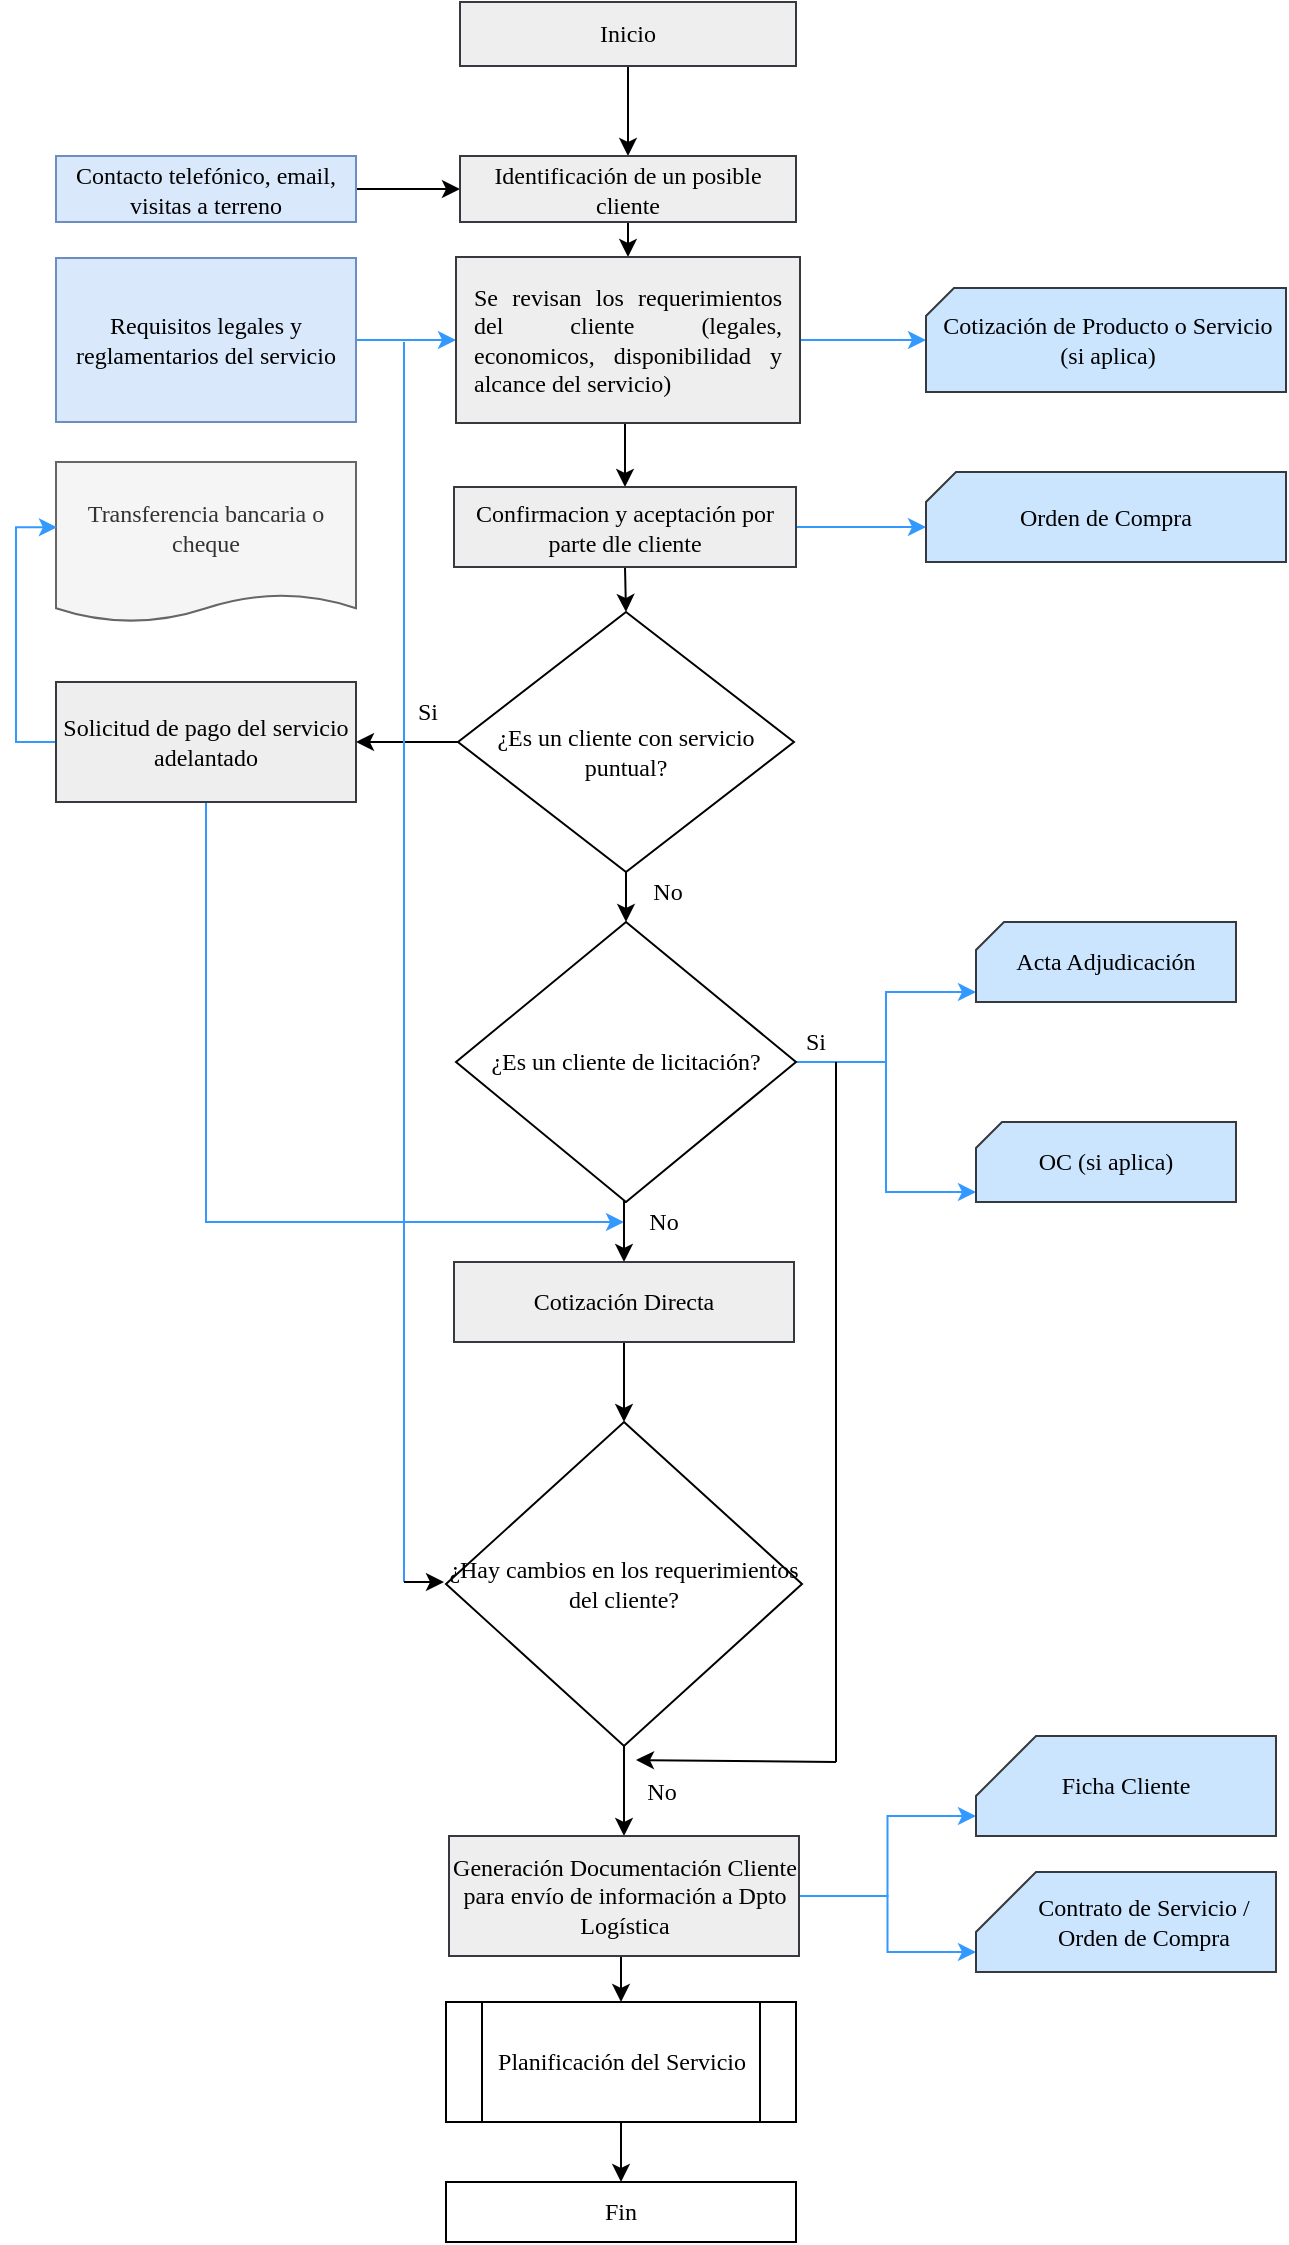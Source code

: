 <mxfile version="12.3.6" type="github" pages="1"><diagram id="nuHJ1f3iNVd6LjRXxwHw" name="Page-1"><mxGraphModel dx="904" dy="442" grid="1" gridSize="10" guides="1" tooltips="1" connect="1" arrows="1" fold="1" page="1" pageScale="1" pageWidth="827" pageHeight="1169" math="0" shadow="0"><root><mxCell id="0"/><mxCell id="1" parent="0"/><mxCell id="HuhHD7IN-C-V8dzA_18_-82" style="edgeStyle=orthogonalEdgeStyle;rounded=0;orthogonalLoop=1;jettySize=auto;html=1;exitX=1;exitY=0.5;exitDx=0;exitDy=0;entryX=0;entryY=0.5;entryDx=0;entryDy=0;fontFamily=Tahoma;" edge="1" parent="1" source="HuhHD7IN-C-V8dzA_18_-1" target="HuhHD7IN-C-V8dzA_18_-7"><mxGeometry relative="1" as="geometry"/></mxCell><mxCell id="HuhHD7IN-C-V8dzA_18_-1" value="Contacto telefónico, email, visitas a terreno" style="rounded=0;whiteSpace=wrap;html=1;fillColor=#dae8fc;strokeColor=#6c8ebf;gradientColor=none;fontFamily=Tahoma;" vertex="1" parent="1"><mxGeometry x="120" y="107" width="150" height="33" as="geometry"/></mxCell><mxCell id="HuhHD7IN-C-V8dzA_18_-83" style="edgeStyle=orthogonalEdgeStyle;rounded=0;orthogonalLoop=1;jettySize=auto;html=1;exitX=1;exitY=0.5;exitDx=0;exitDy=0;entryX=0;entryY=0.5;entryDx=0;entryDy=0;fontFamily=Tahoma;strokeColor=#3399FF;" edge="1" parent="1" source="HuhHD7IN-C-V8dzA_18_-3" target="HuhHD7IN-C-V8dzA_18_-8"><mxGeometry relative="1" as="geometry"/></mxCell><mxCell id="HuhHD7IN-C-V8dzA_18_-3" value="Requisitos legales y reglamentarios del servicio" style="rounded=0;whiteSpace=wrap;html=1;spacingRight=8;spacingLeft=8;fontFamily=Tahoma;verticalAlign=middle;fillColor=#dae8fc;strokeColor=#6c8ebf;" vertex="1" parent="1"><mxGeometry x="120" y="158" width="150" height="82" as="geometry"/></mxCell><mxCell id="HuhHD7IN-C-V8dzA_18_-4" value="Transferencia bancaria o cheque" style="shape=document;whiteSpace=wrap;html=1;boundedLbl=1;size=0.172;fillColor=#f5f5f5;strokeColor=#666666;fontColor=#333333;fontFamily=Tahoma;" vertex="1" parent="1"><mxGeometry x="120" y="260" width="150" height="80" as="geometry"/></mxCell><mxCell id="HuhHD7IN-C-V8dzA_18_-73" style="edgeStyle=orthogonalEdgeStyle;rounded=0;orthogonalLoop=1;jettySize=auto;html=1;exitX=0;exitY=0.5;exitDx=0;exitDy=0;entryX=0.003;entryY=0.408;entryDx=0;entryDy=0;entryPerimeter=0;fontFamily=Tahoma;strokeColor=#3399FF;" edge="1" parent="1" source="HuhHD7IN-C-V8dzA_18_-5" target="HuhHD7IN-C-V8dzA_18_-4"><mxGeometry relative="1" as="geometry"/></mxCell><mxCell id="HuhHD7IN-C-V8dzA_18_-87" style="edgeStyle=orthogonalEdgeStyle;rounded=0;orthogonalLoop=1;jettySize=auto;html=1;exitX=0.5;exitY=1;exitDx=0;exitDy=0;entryX=0;entryY=0.5;entryDx=0;entryDy=0;strokeColor=#3399FF;fillColor=#FFFF00;fontFamily=Tahoma;" edge="1" parent="1" source="HuhHD7IN-C-V8dzA_18_-5" target="HuhHD7IN-C-V8dzA_18_-34"><mxGeometry relative="1" as="geometry"/></mxCell><mxCell id="HuhHD7IN-C-V8dzA_18_-5" value="Solicitud de pago del servicio adelantado" style="rounded=0;whiteSpace=wrap;html=1;fillColor=#eeeeee;strokeColor=#36393d;fontFamily=Tahoma;" vertex="1" parent="1"><mxGeometry x="120" y="370" width="150" height="60" as="geometry"/></mxCell><mxCell id="HuhHD7IN-C-V8dzA_18_-81" style="edgeStyle=orthogonalEdgeStyle;rounded=0;orthogonalLoop=1;jettySize=auto;html=1;exitX=0.5;exitY=1;exitDx=0;exitDy=0;entryX=0.5;entryY=0;entryDx=0;entryDy=0;fontFamily=Tahoma;" edge="1" parent="1" source="HuhHD7IN-C-V8dzA_18_-6" target="HuhHD7IN-C-V8dzA_18_-7"><mxGeometry relative="1" as="geometry"/></mxCell><mxCell id="HuhHD7IN-C-V8dzA_18_-6" value="&lt;font&gt;Inicio&lt;/font&gt;" style="rounded=0;whiteSpace=wrap;html=1;fillColor=#eeeeee;strokeColor=#36393d;fontFamily=Tahoma;" vertex="1" parent="1"><mxGeometry x="322" y="30" width="168" height="32" as="geometry"/></mxCell><mxCell id="HuhHD7IN-C-V8dzA_18_-80" style="edgeStyle=orthogonalEdgeStyle;rounded=0;orthogonalLoop=1;jettySize=auto;html=1;exitX=0.5;exitY=1;exitDx=0;exitDy=0;entryX=0.5;entryY=0;entryDx=0;entryDy=0;fontFamily=Tahoma;" edge="1" parent="1" source="HuhHD7IN-C-V8dzA_18_-7" target="HuhHD7IN-C-V8dzA_18_-8"><mxGeometry relative="1" as="geometry"/></mxCell><mxCell id="HuhHD7IN-C-V8dzA_18_-7" value="&lt;font&gt;Identificación de un posible cliente&lt;/font&gt;" style="rounded=0;whiteSpace=wrap;html=1;fillColor=#eeeeee;strokeColor=#36393d;fontFamily=Tahoma;" vertex="1" parent="1"><mxGeometry x="322" y="107" width="168" height="33" as="geometry"/></mxCell><mxCell id="HuhHD7IN-C-V8dzA_18_-60" style="edgeStyle=orthogonalEdgeStyle;rounded=0;orthogonalLoop=1;jettySize=auto;html=1;exitX=1;exitY=0.5;exitDx=0;exitDy=0;fontFamily=Tahoma;strokeColor=#3399FF;" edge="1" parent="1" source="HuhHD7IN-C-V8dzA_18_-8" target="HuhHD7IN-C-V8dzA_18_-21"><mxGeometry relative="1" as="geometry"/></mxCell><mxCell id="HuhHD7IN-C-V8dzA_18_-79" style="edgeStyle=orthogonalEdgeStyle;rounded=0;orthogonalLoop=1;jettySize=auto;html=1;exitX=0.5;exitY=1;exitDx=0;exitDy=0;entryX=0.5;entryY=0;entryDx=0;entryDy=0;fontFamily=Tahoma;" edge="1" parent="1" source="HuhHD7IN-C-V8dzA_18_-8" target="HuhHD7IN-C-V8dzA_18_-9"><mxGeometry relative="1" as="geometry"/></mxCell><mxCell id="HuhHD7IN-C-V8dzA_18_-8" value="&lt;div style=&quot;text-align: justify&quot;&gt;&lt;span&gt;Se revisan los requerimientos del cliente (legales, economicos, disponibilidad y alcance del servicio)&lt;/span&gt;&lt;/div&gt;" style="rounded=0;whiteSpace=wrap;html=1;perimeterSpacing=0;fillColor=#eeeeee;strokeColor=#36393d;spacingRight=8;spacingLeft=8;spacingTop=3;spacingBottom=3;fontFamily=Tahoma;" vertex="1" parent="1"><mxGeometry x="320" y="157.5" width="172" height="83" as="geometry"/></mxCell><mxCell id="HuhHD7IN-C-V8dzA_18_-38" style="edgeStyle=orthogonalEdgeStyle;rounded=0;orthogonalLoop=1;jettySize=auto;html=1;exitX=0.5;exitY=1;exitDx=0;exitDy=0;entryX=0.5;entryY=0;entryDx=0;entryDy=0;fontFamily=Tahoma;" edge="1" parent="1" source="HuhHD7IN-C-V8dzA_18_-9" target="HuhHD7IN-C-V8dzA_18_-10"><mxGeometry relative="1" as="geometry"/></mxCell><mxCell id="HuhHD7IN-C-V8dzA_18_-67" style="edgeStyle=orthogonalEdgeStyle;rounded=0;orthogonalLoop=1;jettySize=auto;html=1;exitX=1;exitY=0.5;exitDx=0;exitDy=0;fontFamily=Tahoma;fillColor=#cce5ff;strokeColor=#3399FF;entryX=0;entryY=0;entryDx=0;entryDy=27.5;entryPerimeter=0;" edge="1" parent="1" source="HuhHD7IN-C-V8dzA_18_-9" target="HuhHD7IN-C-V8dzA_18_-23"><mxGeometry relative="1" as="geometry"><mxPoint x="550" y="290" as="targetPoint"/></mxGeometry></mxCell><mxCell id="HuhHD7IN-C-V8dzA_18_-9" value="Confirmacion y aceptación por parte dle cliente" style="rounded=0;whiteSpace=wrap;html=1;spacingRight=8;spacingLeft=8;fontFamily=Tahoma;verticalAlign=middle;fillColor=#eeeeee;strokeColor=#36393d;" vertex="1" parent="1"><mxGeometry x="319" y="272.5" width="171" height="40" as="geometry"/></mxCell><mxCell id="HuhHD7IN-C-V8dzA_18_-29" style="edgeStyle=orthogonalEdgeStyle;rounded=0;orthogonalLoop=1;jettySize=auto;html=1;exitX=0.5;exitY=1;exitDx=0;exitDy=0;entryX=0.5;entryY=0;entryDx=0;entryDy=0;fontFamily=Tahoma;" edge="1" parent="1" source="HuhHD7IN-C-V8dzA_18_-10" target="HuhHD7IN-C-V8dzA_18_-11"><mxGeometry relative="1" as="geometry"/></mxCell><mxCell id="HuhHD7IN-C-V8dzA_18_-74" style="edgeStyle=orthogonalEdgeStyle;rounded=0;orthogonalLoop=1;jettySize=auto;html=1;exitX=0;exitY=0.5;exitDx=0;exitDy=0;entryX=1;entryY=0.5;entryDx=0;entryDy=0;fontFamily=Tahoma;" edge="1" parent="1" source="HuhHD7IN-C-V8dzA_18_-10" target="HuhHD7IN-C-V8dzA_18_-5"><mxGeometry relative="1" as="geometry"/></mxCell><mxCell id="HuhHD7IN-C-V8dzA_18_-10" value="¿Es un cliente con servicio puntual?" style="rhombus;whiteSpace=wrap;html=1;spacingTop=9;fontFamily=Tahoma;" vertex="1" parent="1"><mxGeometry x="321" y="335" width="168" height="130" as="geometry"/></mxCell><mxCell id="HuhHD7IN-C-V8dzA_18_-33" style="edgeStyle=orthogonalEdgeStyle;rounded=0;orthogonalLoop=1;jettySize=auto;html=1;exitX=0.5;exitY=1;exitDx=0;exitDy=0;entryX=0.5;entryY=0;entryDx=0;entryDy=0;fontFamily=Tahoma;" edge="1" parent="1" source="HuhHD7IN-C-V8dzA_18_-11" target="HuhHD7IN-C-V8dzA_18_-20"><mxGeometry relative="1" as="geometry"/></mxCell><mxCell id="HuhHD7IN-C-V8dzA_18_-53" style="edgeStyle=orthogonalEdgeStyle;rounded=0;orthogonalLoop=1;jettySize=auto;html=1;exitX=1;exitY=0.5;exitDx=0;exitDy=0;entryX=0;entryY=0;entryDx=0;entryDy=35;entryPerimeter=0;fontFamily=Tahoma;strokeColor=#3399FF;" edge="1" parent="1" source="HuhHD7IN-C-V8dzA_18_-11" target="HuhHD7IN-C-V8dzA_18_-50"><mxGeometry relative="1" as="geometry"/></mxCell><mxCell id="HuhHD7IN-C-V8dzA_18_-54" style="edgeStyle=orthogonalEdgeStyle;rounded=0;orthogonalLoop=1;jettySize=auto;html=1;exitX=1;exitY=0.5;exitDx=0;exitDy=0;entryX=0;entryY=0;entryDx=0;entryDy=35;entryPerimeter=0;fontFamily=Tahoma;strokeColor=#3399FF;" edge="1" parent="1" source="HuhHD7IN-C-V8dzA_18_-11" target="HuhHD7IN-C-V8dzA_18_-52"><mxGeometry relative="1" as="geometry"/></mxCell><mxCell id="HuhHD7IN-C-V8dzA_18_-11" value="¿Es un cliente de licitación?" style="rhombus;whiteSpace=wrap;html=1;fontFamily=Tahoma;" vertex="1" parent="1"><mxGeometry x="320" y="490" width="170" height="140" as="geometry"/></mxCell><mxCell id="HuhHD7IN-C-V8dzA_18_-40" style="edgeStyle=orthogonalEdgeStyle;rounded=0;orthogonalLoop=1;jettySize=auto;html=1;exitX=0.5;exitY=1;exitDx=0;exitDy=0;entryX=0.5;entryY=0;entryDx=0;entryDy=0;fontFamily=Tahoma;" edge="1" parent="1" source="HuhHD7IN-C-V8dzA_18_-12" target="HuhHD7IN-C-V8dzA_18_-18"><mxGeometry relative="1" as="geometry"/></mxCell><mxCell id="HuhHD7IN-C-V8dzA_18_-12" value="¿Hay cambios en los requerimientos del cliente?" style="rhombus;whiteSpace=wrap;html=1;fontFamily=Tahoma;" vertex="1" parent="1"><mxGeometry x="315" y="740" width="178" height="162" as="geometry"/></mxCell><mxCell id="HuhHD7IN-C-V8dzA_18_-44" style="edgeStyle=orthogonalEdgeStyle;rounded=0;orthogonalLoop=1;jettySize=auto;html=1;exitX=0.5;exitY=1;exitDx=0;exitDy=0;entryX=0.5;entryY=0;entryDx=0;entryDy=0;fontFamily=Tahoma;" edge="1" parent="1" source="HuhHD7IN-C-V8dzA_18_-18" target="HuhHD7IN-C-V8dzA_18_-19"><mxGeometry relative="1" as="geometry"/></mxCell><mxCell id="HuhHD7IN-C-V8dzA_18_-48" style="edgeStyle=orthogonalEdgeStyle;rounded=0;orthogonalLoop=1;jettySize=auto;html=1;exitX=1;exitY=0.5;exitDx=0;exitDy=0;entryX=0;entryY=0;entryDx=0;entryDy=40;entryPerimeter=0;fontFamily=Tahoma;fillColor=#ffff88;strokeColor=#3399FF;" edge="1" parent="1" source="HuhHD7IN-C-V8dzA_18_-18" target="HuhHD7IN-C-V8dzA_18_-27"><mxGeometry relative="1" as="geometry"/></mxCell><mxCell id="HuhHD7IN-C-V8dzA_18_-49" style="edgeStyle=orthogonalEdgeStyle;rounded=0;orthogonalLoop=1;jettySize=auto;html=1;exitX=1;exitY=0.5;exitDx=0;exitDy=0;entryX=0;entryY=0;entryDx=0;entryDy=40;entryPerimeter=0;fontFamily=Tahoma;fillColor=#cce5ff;strokeColor=#3399FF;" edge="1" parent="1" source="HuhHD7IN-C-V8dzA_18_-18" target="HuhHD7IN-C-V8dzA_18_-25"><mxGeometry relative="1" as="geometry"/></mxCell><mxCell id="HuhHD7IN-C-V8dzA_18_-18" value="Generación Documentación Cliente para envío de información a Dpto Logística" style="rounded=0;whiteSpace=wrap;html=1;fillColor=#eeeeee;strokeColor=#36393d;fontFamily=Tahoma;" vertex="1" parent="1"><mxGeometry x="316.5" y="947" width="175" height="60" as="geometry"/></mxCell><mxCell id="HuhHD7IN-C-V8dzA_18_-43" style="edgeStyle=orthogonalEdgeStyle;rounded=0;orthogonalLoop=1;jettySize=auto;html=1;exitX=0.5;exitY=1;exitDx=0;exitDy=0;entryX=0.5;entryY=0;entryDx=0;entryDy=0;fontFamily=Tahoma;" edge="1" parent="1" source="HuhHD7IN-C-V8dzA_18_-19" target="HuhHD7IN-C-V8dzA_18_-42"><mxGeometry relative="1" as="geometry"/></mxCell><mxCell id="HuhHD7IN-C-V8dzA_18_-19" value="Planificación del Servicio" style="shape=process;whiteSpace=wrap;html=1;backgroundOutline=1;fontFamily=Tahoma;" vertex="1" parent="1"><mxGeometry x="315" y="1030" width="175" height="60" as="geometry"/></mxCell><mxCell id="HuhHD7IN-C-V8dzA_18_-37" style="edgeStyle=orthogonalEdgeStyle;rounded=0;orthogonalLoop=1;jettySize=auto;html=1;exitX=0.5;exitY=1;exitDx=0;exitDy=0;entryX=0.5;entryY=0;entryDx=0;entryDy=0;fontFamily=Tahoma;" edge="1" parent="1" source="HuhHD7IN-C-V8dzA_18_-20" target="HuhHD7IN-C-V8dzA_18_-12"><mxGeometry relative="1" as="geometry"/></mxCell><mxCell id="HuhHD7IN-C-V8dzA_18_-20" value="Cotización Directa" style="rounded=0;whiteSpace=wrap;html=1;fillColor=#eeeeee;strokeColor=#36393d;fontFamily=Tahoma;" vertex="1" parent="1"><mxGeometry x="319" y="660" width="170" height="40" as="geometry"/></mxCell><mxCell id="HuhHD7IN-C-V8dzA_18_-21" value="Cotización de Producto o Servicio (si aplica)" style="shape=card;whiteSpace=wrap;html=1;size=14;fillColor=#cce5ff;strokeColor=#36393d;fontFamily=Tahoma;spacingLeft=2;" vertex="1" parent="1"><mxGeometry x="555" y="173" width="180" height="52" as="geometry"/></mxCell><mxCell id="HuhHD7IN-C-V8dzA_18_-23" value="Orden de Compra" style="shape=card;whiteSpace=wrap;html=1;size=15;fillColor=#cce5ff;strokeColor=#36393d;fontFamily=Tahoma;" vertex="1" parent="1"><mxGeometry x="555" y="265" width="180" height="45" as="geometry"/></mxCell><mxCell id="HuhHD7IN-C-V8dzA_18_-50" value="Acta Adjudicación" style="shape=card;whiteSpace=wrap;html=1;size=14;fillColor=#cce5ff;strokeColor=#36393d;fontFamily=Tahoma;" vertex="1" parent="1"><mxGeometry x="580" y="490" width="130" height="40" as="geometry"/></mxCell><mxCell id="HuhHD7IN-C-V8dzA_18_-27" value="Contrato de Servicio / Orden de Compra" style="shape=card;whiteSpace=wrap;html=1;spacingLeft=18;fillColor=#cce5ff;strokeColor=#36393d;fontFamily=Tahoma;" vertex="1" parent="1"><mxGeometry x="580" y="965" width="150" height="50" as="geometry"/></mxCell><mxCell id="HuhHD7IN-C-V8dzA_18_-25" value="Ficha Cliente" style="shape=card;whiteSpace=wrap;html=1;fillColor=#cce5ff;strokeColor=#36393d;fontFamily=Tahoma;" vertex="1" parent="1"><mxGeometry x="580" y="897" width="150" height="50" as="geometry"/></mxCell><mxCell id="HuhHD7IN-C-V8dzA_18_-31" value="No" style="text;html=1;strokeColor=none;fillColor=none;align=center;verticalAlign=middle;whiteSpace=wrap;rounded=0;fontFamily=Tahoma;" vertex="1" parent="1"><mxGeometry x="406" y="465" width="40" height="20" as="geometry"/></mxCell><mxCell id="HuhHD7IN-C-V8dzA_18_-34" value="No" style="text;html=1;strokeColor=none;fillColor=none;align=center;verticalAlign=middle;whiteSpace=wrap;rounded=0;fontFamily=Tahoma;" vertex="1" parent="1"><mxGeometry x="404" y="630" width="40" height="20" as="geometry"/></mxCell><mxCell id="HuhHD7IN-C-V8dzA_18_-41" value="No" style="text;html=1;strokeColor=none;fillColor=none;align=center;verticalAlign=middle;whiteSpace=wrap;rounded=0;fontFamily=Tahoma;" vertex="1" parent="1"><mxGeometry x="402.5" y="914.5" width="40" height="20" as="geometry"/></mxCell><mxCell id="HuhHD7IN-C-V8dzA_18_-42" value="Fin" style="rounded=0;whiteSpace=wrap;html=1;fontFamily=Tahoma;" vertex="1" parent="1"><mxGeometry x="315" y="1120" width="175" height="30" as="geometry"/></mxCell><mxCell id="HuhHD7IN-C-V8dzA_18_-52" value="OC (si aplica)" style="shape=card;whiteSpace=wrap;html=1;size=13;fillColor=#cce5ff;strokeColor=#36393d;fontFamily=Tahoma;" vertex="1" parent="1"><mxGeometry x="580" y="590" width="130" height="40" as="geometry"/></mxCell><mxCell id="HuhHD7IN-C-V8dzA_18_-56" value="Si" style="text;html=1;strokeColor=none;fillColor=none;align=center;verticalAlign=middle;whiteSpace=wrap;rounded=0;fontFamily=Tahoma;" vertex="1" parent="1"><mxGeometry x="480" y="540" width="40" height="20" as="geometry"/></mxCell><mxCell id="HuhHD7IN-C-V8dzA_18_-71" value="" style="endArrow=none;html=1;fontFamily=Tahoma;entryX=0.75;entryY=1;entryDx=0;entryDy=0;" edge="1" parent="1" target="HuhHD7IN-C-V8dzA_18_-56"><mxGeometry width="50" height="50" relative="1" as="geometry"><mxPoint x="510" y="910" as="sourcePoint"/><mxPoint x="520" y="600" as="targetPoint"/></mxGeometry></mxCell><mxCell id="HuhHD7IN-C-V8dzA_18_-72" value="" style="endArrow=classic;html=1;fontFamily=Tahoma;" edge="1" parent="1"><mxGeometry width="50" height="50" relative="1" as="geometry"><mxPoint x="510" y="910" as="sourcePoint"/><mxPoint x="410" y="909" as="targetPoint"/></mxGeometry></mxCell><mxCell id="HuhHD7IN-C-V8dzA_18_-75" value="Si" style="text;html=1;strokeColor=none;fillColor=none;align=center;verticalAlign=middle;whiteSpace=wrap;rounded=0;fontFamily=Tahoma;" vertex="1" parent="1"><mxGeometry x="286" y="375" width="40" height="20" as="geometry"/></mxCell><mxCell id="HuhHD7IN-C-V8dzA_18_-76" value="" style="endArrow=none;html=1;fontFamily=Tahoma;entryX=0.75;entryY=1;entryDx=0;entryDy=0;fillColor=#cce5ff;strokeColor=#3399FF;" edge="1" parent="1"><mxGeometry width="50" height="50" relative="1" as="geometry"><mxPoint x="294" y="820" as="sourcePoint"/><mxPoint x="294" y="200" as="targetPoint"/></mxGeometry></mxCell><mxCell id="HuhHD7IN-C-V8dzA_18_-85" value="" style="endArrow=classic;html=1;fontFamily=Tahoma;" edge="1" parent="1"><mxGeometry width="50" height="50" relative="1" as="geometry"><mxPoint x="294" y="820" as="sourcePoint"/><mxPoint x="314" y="820" as="targetPoint"/></mxGeometry></mxCell></root></mxGraphModel></diagram></mxfile>